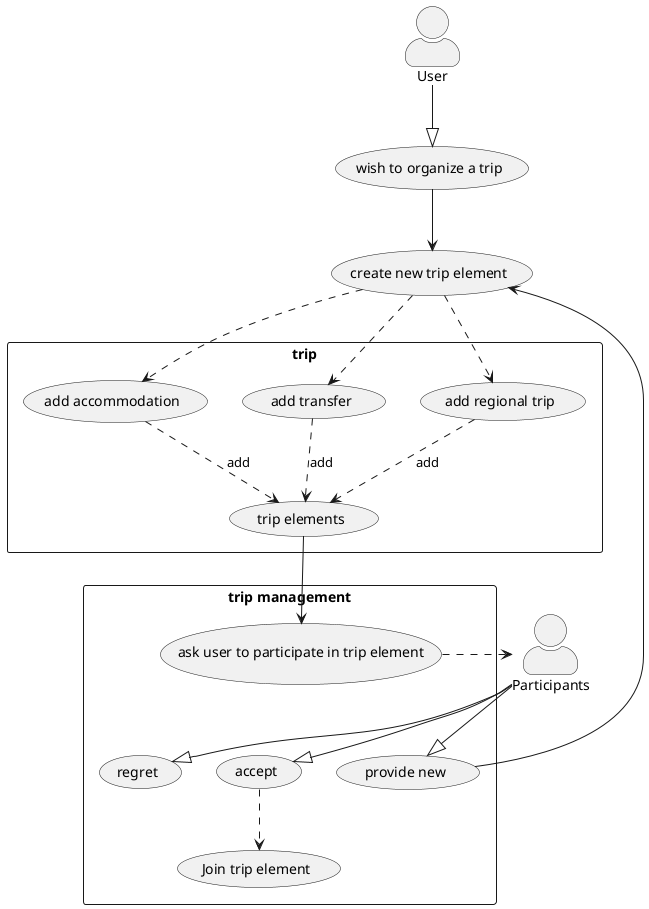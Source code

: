 @startuml
top to bottom direction

skinparam actorStyle awesome
actor User
actor Participants

"wish to organize a trip" as (wish)
"create new trip element" as (wish_element)

:User: -d-|> wish
wish --> wish_element

rectangle trip {
    "add accommodation" as (add_accommodation)
    "add transfer" as (add_transfer)
    "add regional trip" as (add_regional_trip)
    usecase "trip elements" as (trip_elements)

    wish_element .d.> add_accommodation
    wish_element .d.> add_transfer
    wish_element .d.> add_regional_trip

    add_accommodation .d.> trip_elements : add
    add_transfer .d.> trip_elements : add
    add_regional_trip .d.> trip_elements : add
}

rectangle "trip management" {
    "accept" as (accept_pr)
    "regret" as (regret_pr)
    "provide new" as (provide_new_pr)

    "ask user to participate in trip element" as (participate_in_trip_element)
'    "transfer participants" as (transfer_participants)
'    "regional trip participants" as (regional_trip_participants)

'    Participants --[hidden]> accept_pr
'    Participants --[hidden]> regret_pr
'    Participants --[hidden]> provide_new_pr

    trip_elements -d-> participate_in_trip_element

    participate_in_trip_element ..> Participants

    participate_in_trip_element --[hidden]> accept_pr
    participate_in_trip_element --[hidden]> regret_pr
    participate_in_trip_element --[hidden]> provide_new_pr

    Participants -d-|> provide_new_pr
    Participants -d-|> accept_pr
    Participants -d-|> regret_pr

    accept_pr .d.> (Join trip element)

    provide_new_pr --> wish_element
}


'rectangle accept {
'   "accept trip" as (trip_accept)
'
'   :Participants: --|> trip_accept
'   trip_accept ..> book
'}
'
'rectangle book {
'    "book transfer" as (book_transfer)
'    "book accommodation" as (book_accommodation)
'
'    book_transfer ..> book_accommodation
'    book_accommodation .r.> "regional trip"
'}
'
'rectangle "regional trip" {
'    "book additional trips in destination" as (book_additional_trips)
'}



@enduml
